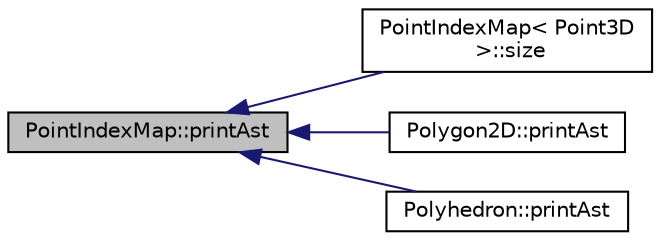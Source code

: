 digraph "PointIndexMap::printAst"
{
  edge [fontname="Helvetica",fontsize="10",labelfontname="Helvetica",labelfontsize="10"];
  node [fontname="Helvetica",fontsize="10",shape=record];
  rankdir="LR";
  Node25 [label="PointIndexMap::printAst",height=0.2,width=0.4,color="black", fillcolor="grey75", style="filled", fontcolor="black"];
  Node25 -> Node26 [dir="back",color="midnightblue",fontsize="10",style="solid",fontname="Helvetica"];
  Node26 [label="PointIndexMap\< Point3D\l \>::size",height=0.2,width=0.4,color="black", fillcolor="white", style="filled",URL="$classPointIndexMap.html#afad550ec161cd6b5ca60b2d3ff0a31c9",tooltip="Get the map size. "];
  Node25 -> Node27 [dir="back",color="midnightblue",fontsize="10",style="solid",fontname="Helvetica"];
  Node27 [label="Polygon2D::printAst",height=0.2,width=0.4,color="black", fillcolor="white", style="filled",URL="$classPolygon2D.html#a7da9d2605fb3326d4448dc13b3a272a5",tooltip="Generate AST output for this object. "];
  Node25 -> Node28 [dir="back",color="midnightblue",fontsize="10",style="solid",fontname="Helvetica"];
  Node28 [label="Polyhedron::printAst",height=0.2,width=0.4,color="black", fillcolor="white", style="filled",URL="$classPolyhedron.html#a8ee2b36c0e7a2062d658cd9156331e42",tooltip="Generate AST output for this object. "];
}
